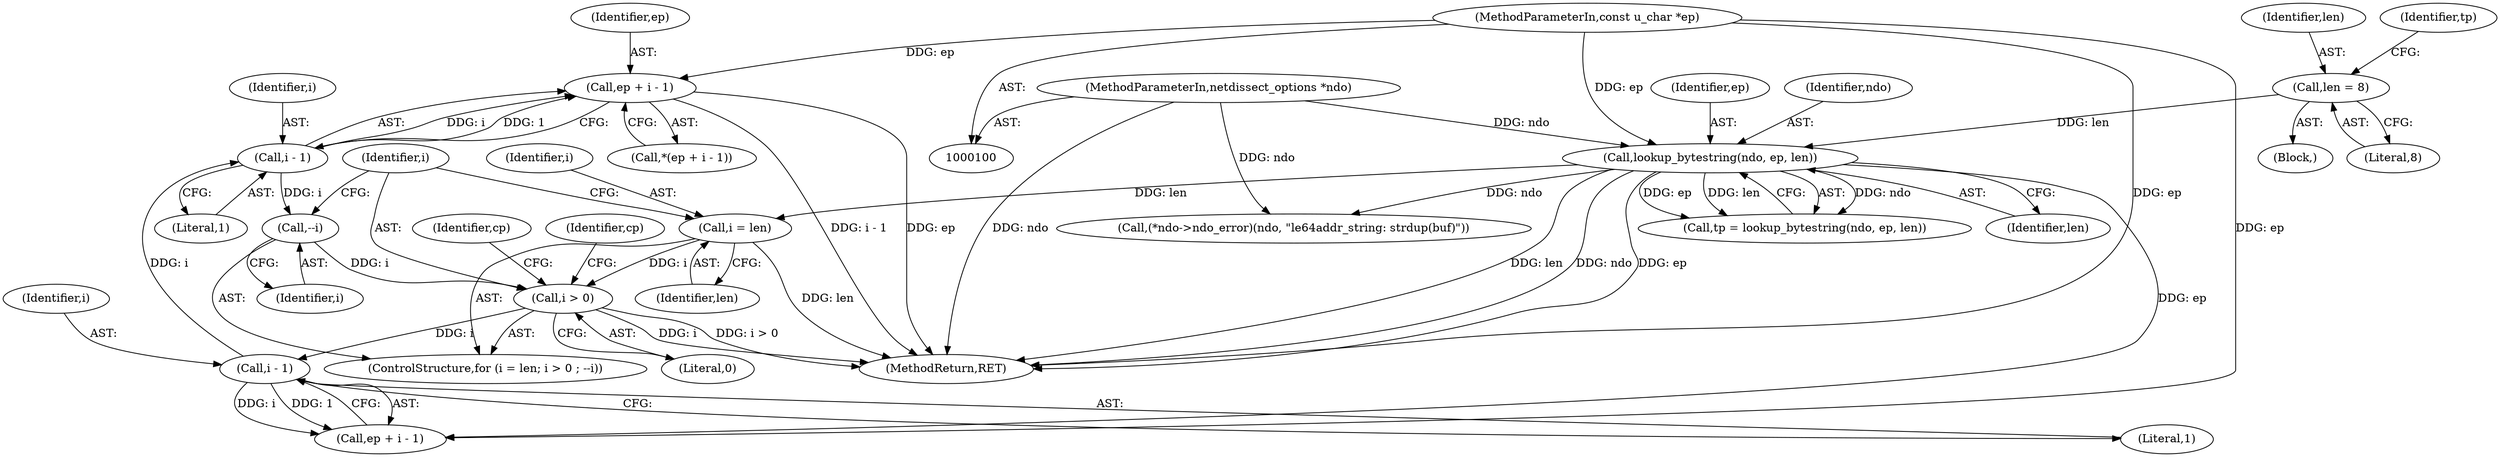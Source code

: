 digraph "0_tcpdump_730fc35968c5433b9e2a829779057f4f9495dc51@pointer" {
"1000161" [label="(Call,ep + i - 1)"];
"1000102" [label="(MethodParameterIn,const u_char *ep)"];
"1000163" [label="(Call,i - 1)"];
"1000149" [label="(Call,i - 1)"];
"1000133" [label="(Call,i > 0)"];
"1000136" [label="(Call,--i)"];
"1000130" [label="(Call,i = len)"];
"1000114" [label="(Call,lookup_bytestring(ndo, ep, len))"];
"1000101" [label="(MethodParameterIn,netdissect_options *ndo)"];
"1000105" [label="(Call,len = 8)"];
"1000135" [label="(Literal,0)"];
"1000142" [label="(Identifier,cp)"];
"1000101" [label="(MethodParameterIn,netdissect_options *ndo)"];
"1000190" [label="(Call,(*ndo->ndo_error)(ndo, \"le64addr_string: strdup(buf)\"))"];
"1000112" [label="(Call,tp = lookup_bytestring(ndo, ep, len))"];
"1000117" [label="(Identifier,len)"];
"1000149" [label="(Call,i - 1)"];
"1000163" [label="(Call,i - 1)"];
"1000113" [label="(Identifier,tp)"];
"1000162" [label="(Identifier,ep)"];
"1000161" [label="(Call,ep + i - 1)"];
"1000151" [label="(Literal,1)"];
"1000131" [label="(Identifier,i)"];
"1000150" [label="(Identifier,i)"];
"1000160" [label="(Call,*(ep + i - 1))"];
"1000116" [label="(Identifier,ep)"];
"1000107" [label="(Literal,8)"];
"1000164" [label="(Identifier,i)"];
"1000173" [label="(Identifier,cp)"];
"1000137" [label="(Identifier,i)"];
"1000132" [label="(Identifier,len)"];
"1000165" [label="(Literal,1)"];
"1000115" [label="(Identifier,ndo)"];
"1000114" [label="(Call,lookup_bytestring(ndo, ep, len))"];
"1000106" [label="(Identifier,len)"];
"1000105" [label="(Call,len = 8)"];
"1000133" [label="(Call,i > 0)"];
"1000103" [label="(Block,)"];
"1000136" [label="(Call,--i)"];
"1000147" [label="(Call,ep + i - 1)"];
"1000129" [label="(ControlStructure,for (i = len; i > 0 ; --i))"];
"1000130" [label="(Call,i = len)"];
"1000134" [label="(Identifier,i)"];
"1000102" [label="(MethodParameterIn,const u_char *ep)"];
"1000197" [label="(MethodReturn,RET)"];
"1000161" -> "1000160"  [label="AST: "];
"1000161" -> "1000163"  [label="CFG: "];
"1000162" -> "1000161"  [label="AST: "];
"1000163" -> "1000161"  [label="AST: "];
"1000160" -> "1000161"  [label="CFG: "];
"1000161" -> "1000197"  [label="DDG: i - 1"];
"1000161" -> "1000197"  [label="DDG: ep"];
"1000102" -> "1000161"  [label="DDG: ep"];
"1000163" -> "1000161"  [label="DDG: i"];
"1000163" -> "1000161"  [label="DDG: 1"];
"1000102" -> "1000100"  [label="AST: "];
"1000102" -> "1000197"  [label="DDG: ep"];
"1000102" -> "1000114"  [label="DDG: ep"];
"1000102" -> "1000147"  [label="DDG: ep"];
"1000163" -> "1000165"  [label="CFG: "];
"1000164" -> "1000163"  [label="AST: "];
"1000165" -> "1000163"  [label="AST: "];
"1000163" -> "1000136"  [label="DDG: i"];
"1000149" -> "1000163"  [label="DDG: i"];
"1000149" -> "1000147"  [label="AST: "];
"1000149" -> "1000151"  [label="CFG: "];
"1000150" -> "1000149"  [label="AST: "];
"1000151" -> "1000149"  [label="AST: "];
"1000147" -> "1000149"  [label="CFG: "];
"1000149" -> "1000147"  [label="DDG: i"];
"1000149" -> "1000147"  [label="DDG: 1"];
"1000133" -> "1000149"  [label="DDG: i"];
"1000133" -> "1000129"  [label="AST: "];
"1000133" -> "1000135"  [label="CFG: "];
"1000134" -> "1000133"  [label="AST: "];
"1000135" -> "1000133"  [label="AST: "];
"1000142" -> "1000133"  [label="CFG: "];
"1000173" -> "1000133"  [label="CFG: "];
"1000133" -> "1000197"  [label="DDG: i"];
"1000133" -> "1000197"  [label="DDG: i > 0"];
"1000136" -> "1000133"  [label="DDG: i"];
"1000130" -> "1000133"  [label="DDG: i"];
"1000136" -> "1000129"  [label="AST: "];
"1000136" -> "1000137"  [label="CFG: "];
"1000137" -> "1000136"  [label="AST: "];
"1000134" -> "1000136"  [label="CFG: "];
"1000130" -> "1000129"  [label="AST: "];
"1000130" -> "1000132"  [label="CFG: "];
"1000131" -> "1000130"  [label="AST: "];
"1000132" -> "1000130"  [label="AST: "];
"1000134" -> "1000130"  [label="CFG: "];
"1000130" -> "1000197"  [label="DDG: len"];
"1000114" -> "1000130"  [label="DDG: len"];
"1000114" -> "1000112"  [label="AST: "];
"1000114" -> "1000117"  [label="CFG: "];
"1000115" -> "1000114"  [label="AST: "];
"1000116" -> "1000114"  [label="AST: "];
"1000117" -> "1000114"  [label="AST: "];
"1000112" -> "1000114"  [label="CFG: "];
"1000114" -> "1000197"  [label="DDG: len"];
"1000114" -> "1000197"  [label="DDG: ndo"];
"1000114" -> "1000197"  [label="DDG: ep"];
"1000114" -> "1000112"  [label="DDG: ndo"];
"1000114" -> "1000112"  [label="DDG: ep"];
"1000114" -> "1000112"  [label="DDG: len"];
"1000101" -> "1000114"  [label="DDG: ndo"];
"1000105" -> "1000114"  [label="DDG: len"];
"1000114" -> "1000147"  [label="DDG: ep"];
"1000114" -> "1000190"  [label="DDG: ndo"];
"1000101" -> "1000100"  [label="AST: "];
"1000101" -> "1000197"  [label="DDG: ndo"];
"1000101" -> "1000190"  [label="DDG: ndo"];
"1000105" -> "1000103"  [label="AST: "];
"1000105" -> "1000107"  [label="CFG: "];
"1000106" -> "1000105"  [label="AST: "];
"1000107" -> "1000105"  [label="AST: "];
"1000113" -> "1000105"  [label="CFG: "];
}

